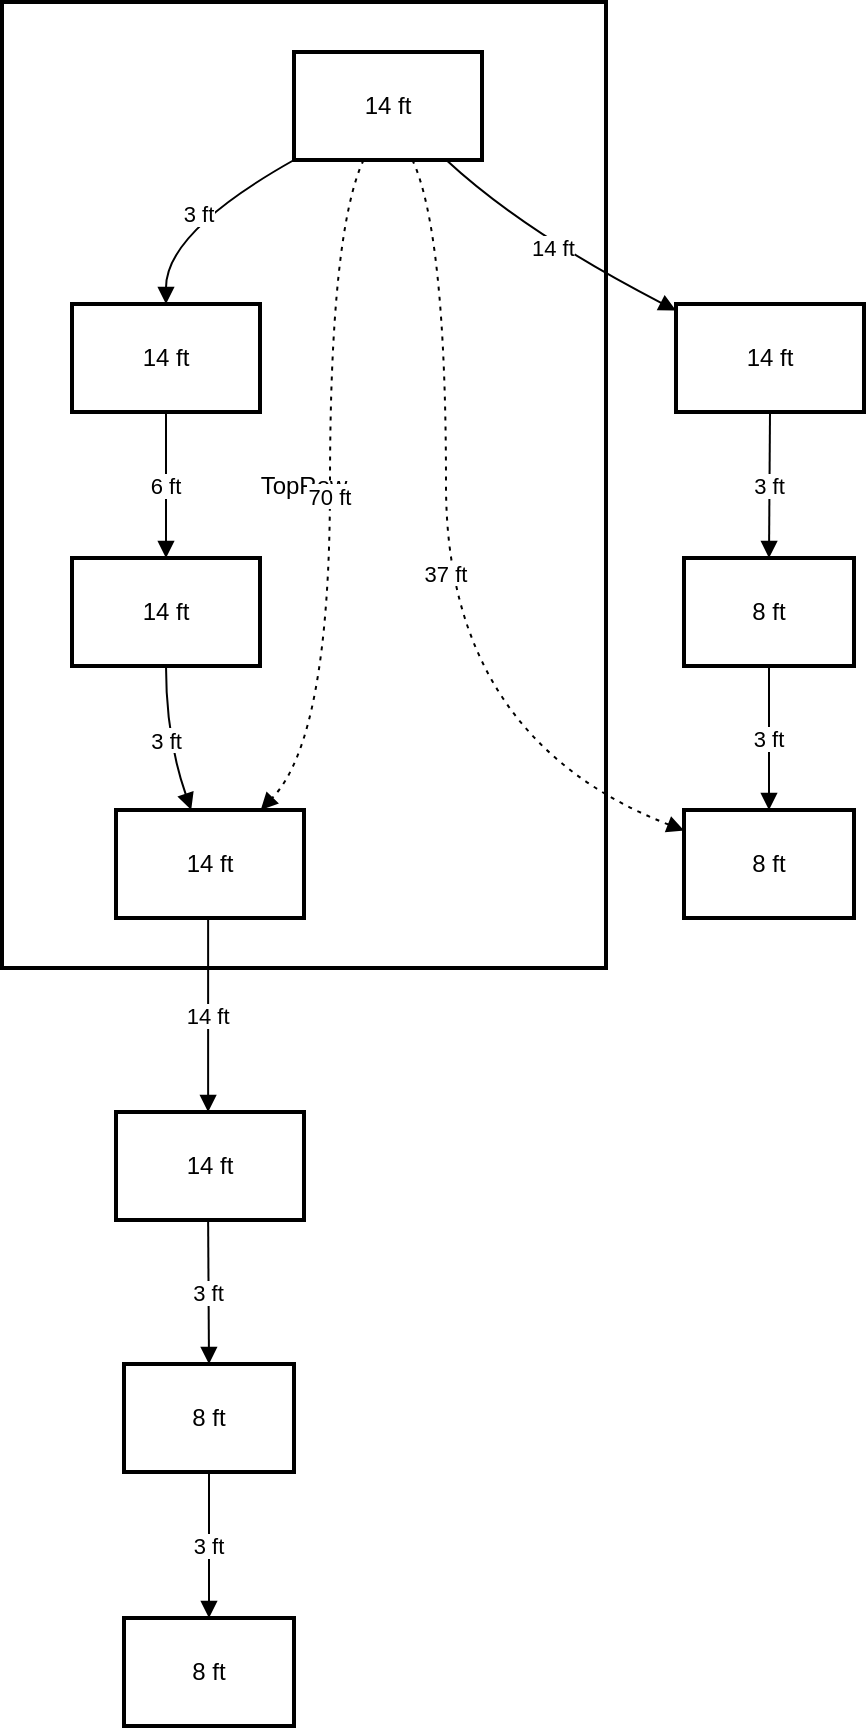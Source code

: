 <mxfile version="27.0.9" pages="3">
  <diagram name="Page-1" id="xWDAMt636Cyl_z2K15wk">
    <mxGraphModel dx="1273" dy="570" grid="1" gridSize="10" guides="1" tooltips="1" connect="1" arrows="1" fold="1" page="1" pageScale="1" pageWidth="850" pageHeight="1100" math="0" shadow="0">
      <root>
        <mxCell id="0" />
        <mxCell id="1" parent="0" />
        <mxCell id="AD_5qTmvW0s1xK_92AcW-1" value="TopRow" style="whiteSpace=wrap;strokeWidth=2;" parent="1" vertex="1">
          <mxGeometry x="20" y="20" width="302" height="483" as="geometry" />
        </mxCell>
        <mxCell id="AD_5qTmvW0s1xK_92AcW-2" value="14 ft" style="whiteSpace=wrap;strokeWidth=2;" parent="1" vertex="1">
          <mxGeometry x="166" y="45" width="94" height="54" as="geometry" />
        </mxCell>
        <mxCell id="AD_5qTmvW0s1xK_92AcW-3" value="14 ft" style="whiteSpace=wrap;strokeWidth=2;" parent="1" vertex="1">
          <mxGeometry x="55" y="171" width="94" height="54" as="geometry" />
        </mxCell>
        <mxCell id="AD_5qTmvW0s1xK_92AcW-4" value="14 ft" style="whiteSpace=wrap;strokeWidth=2;" parent="1" vertex="1">
          <mxGeometry x="55" y="298" width="94" height="54" as="geometry" />
        </mxCell>
        <mxCell id="AD_5qTmvW0s1xK_92AcW-5" value="14 ft" style="whiteSpace=wrap;strokeWidth=2;" parent="1" vertex="1">
          <mxGeometry x="77" y="424" width="94" height="54" as="geometry" />
        </mxCell>
        <mxCell id="AD_5qTmvW0s1xK_92AcW-6" value="14 ft" style="whiteSpace=wrap;strokeWidth=2;" parent="1" vertex="1">
          <mxGeometry x="357" y="171" width="94" height="54" as="geometry" />
        </mxCell>
        <mxCell id="AD_5qTmvW0s1xK_92AcW-7" value="8 ft" style="whiteSpace=wrap;strokeWidth=2;" parent="1" vertex="1">
          <mxGeometry x="361" y="298" width="85" height="54" as="geometry" />
        </mxCell>
        <mxCell id="AD_5qTmvW0s1xK_92AcW-8" value="8 ft" style="whiteSpace=wrap;strokeWidth=2;" parent="1" vertex="1">
          <mxGeometry x="361" y="424" width="85" height="54" as="geometry" />
        </mxCell>
        <mxCell id="AD_5qTmvW0s1xK_92AcW-9" value="14 ft" style="whiteSpace=wrap;strokeWidth=2;" parent="1" vertex="1">
          <mxGeometry x="77" y="575" width="94" height="54" as="geometry" />
        </mxCell>
        <mxCell id="AD_5qTmvW0s1xK_92AcW-10" value="8 ft" style="whiteSpace=wrap;strokeWidth=2;" parent="1" vertex="1">
          <mxGeometry x="81" y="701" width="85" height="54" as="geometry" />
        </mxCell>
        <mxCell id="AD_5qTmvW0s1xK_92AcW-11" value="8 ft" style="whiteSpace=wrap;strokeWidth=2;" parent="1" vertex="1">
          <mxGeometry x="81" y="828" width="85" height="54" as="geometry" />
        </mxCell>
        <mxCell id="AD_5qTmvW0s1xK_92AcW-12" value="3 ft" style="curved=1;startArrow=none;endArrow=block;exitX=0;exitY=1;entryX=0.5;entryY=0.01;rounded=0;" parent="1" source="AD_5qTmvW0s1xK_92AcW-2" target="AD_5qTmvW0s1xK_92AcW-3" edge="1">
          <mxGeometry relative="1" as="geometry">
            <Array as="points">
              <mxPoint x="102" y="135" />
            </Array>
          </mxGeometry>
        </mxCell>
        <mxCell id="AD_5qTmvW0s1xK_92AcW-13" value="6 ft" style="curved=1;startArrow=none;endArrow=block;exitX=0.5;exitY=1.01;entryX=0.5;entryY=-0.01;rounded=0;" parent="1" source="AD_5qTmvW0s1xK_92AcW-3" target="AD_5qTmvW0s1xK_92AcW-4" edge="1">
          <mxGeometry relative="1" as="geometry">
            <Array as="points" />
          </mxGeometry>
        </mxCell>
        <mxCell id="AD_5qTmvW0s1xK_92AcW-14" value="3 ft" style="curved=1;startArrow=none;endArrow=block;exitX=0.5;exitY=0.99;entryX=0.4;entryY=0;rounded=0;" parent="1" source="AD_5qTmvW0s1xK_92AcW-4" target="AD_5qTmvW0s1xK_92AcW-5" edge="1">
          <mxGeometry relative="1" as="geometry">
            <Array as="points">
              <mxPoint x="102" y="388" />
            </Array>
          </mxGeometry>
        </mxCell>
        <mxCell id="AD_5qTmvW0s1xK_92AcW-15" value="14 ft" style="curved=1;startArrow=none;endArrow=block;exitX=0.81;exitY=1;entryX=0;entryY=0.06;rounded=0;" parent="1" source="AD_5qTmvW0s1xK_92AcW-2" target="AD_5qTmvW0s1xK_92AcW-6" edge="1">
          <mxGeometry relative="1" as="geometry">
            <Array as="points">
              <mxPoint x="281" y="135" />
            </Array>
          </mxGeometry>
        </mxCell>
        <mxCell id="AD_5qTmvW0s1xK_92AcW-16" value="3 ft" style="curved=1;startArrow=none;endArrow=block;exitX=0.5;exitY=1.01;entryX=0.5;entryY=-0.01;rounded=0;" parent="1" source="AD_5qTmvW0s1xK_92AcW-6" target="AD_5qTmvW0s1xK_92AcW-7" edge="1">
          <mxGeometry relative="1" as="geometry">
            <Array as="points" />
          </mxGeometry>
        </mxCell>
        <mxCell id="AD_5qTmvW0s1xK_92AcW-17" value="3 ft" style="curved=1;startArrow=none;endArrow=block;exitX=0.5;exitY=0.99;entryX=0.5;entryY=0;rounded=0;" parent="1" source="AD_5qTmvW0s1xK_92AcW-7" target="AD_5qTmvW0s1xK_92AcW-8" edge="1">
          <mxGeometry relative="1" as="geometry">
            <Array as="points" />
          </mxGeometry>
        </mxCell>
        <mxCell id="AD_5qTmvW0s1xK_92AcW-18" value="14 ft" style="curved=1;startArrow=none;endArrow=block;exitX=0.49;exitY=1;entryX=0.49;entryY=0;rounded=0;" parent="1" source="AD_5qTmvW0s1xK_92AcW-5" target="AD_5qTmvW0s1xK_92AcW-9" edge="1">
          <mxGeometry relative="1" as="geometry">
            <Array as="points" />
          </mxGeometry>
        </mxCell>
        <mxCell id="AD_5qTmvW0s1xK_92AcW-19" value="3 ft" style="curved=1;startArrow=none;endArrow=block;exitX=0.49;exitY=1;entryX=0.5;entryY=0.01;rounded=0;" parent="1" source="AD_5qTmvW0s1xK_92AcW-9" target="AD_5qTmvW0s1xK_92AcW-10" edge="1">
          <mxGeometry relative="1" as="geometry">
            <Array as="points" />
          </mxGeometry>
        </mxCell>
        <mxCell id="AD_5qTmvW0s1xK_92AcW-20" value="3 ft" style="curved=1;startArrow=none;endArrow=block;exitX=0.5;exitY=1.01;entryX=0.5;entryY=-0.01;rounded=0;" parent="1" source="AD_5qTmvW0s1xK_92AcW-10" target="AD_5qTmvW0s1xK_92AcW-11" edge="1">
          <mxGeometry relative="1" as="geometry">
            <Array as="points" />
          </mxGeometry>
        </mxCell>
        <mxCell id="AD_5qTmvW0s1xK_92AcW-21" value="70 ft" style="curved=1;dashed=1;dashPattern=2 3;startArrow=none;endArrow=block;exitX=0.37;exitY=1;entryX=0.77;entryY=0;rounded=0;" parent="1" source="AD_5qTmvW0s1xK_92AcW-2" target="AD_5qTmvW0s1xK_92AcW-5" edge="1">
          <mxGeometry relative="1" as="geometry">
            <Array as="points">
              <mxPoint x="184" y="135" />
              <mxPoint x="184" y="388" />
            </Array>
          </mxGeometry>
        </mxCell>
        <mxCell id="AD_5qTmvW0s1xK_92AcW-22" value="37 ft" style="curved=1;dashed=1;dashPattern=2 3;startArrow=none;endArrow=block;exitX=0.63;exitY=1;entryX=0;entryY=0.19;rounded=0;" parent="1" source="AD_5qTmvW0s1xK_92AcW-2" target="AD_5qTmvW0s1xK_92AcW-8" edge="1">
          <mxGeometry relative="1" as="geometry">
            <Array as="points">
              <mxPoint x="242" y="135" />
              <mxPoint x="242" y="388" />
            </Array>
          </mxGeometry>
        </mxCell>
      </root>
    </mxGraphModel>
  </diagram>
  <diagram id="m8DSzBu6RRb8maSitW9P" name="Page-2">
    <mxGraphModel dx="2122" dy="950" grid="1" gridSize="10" guides="1" tooltips="1" connect="1" arrows="1" fold="1" page="1" pageScale="1" pageWidth="850" pageHeight="1100" math="0" shadow="0">
      <root>
        <mxCell id="0" />
        <mxCell id="1" parent="0" />
        <mxCell id="E5vx4W4VQ3rTUArfDh9H-1" value="Note" style="whiteSpace=wrap;strokeWidth=2;verticalAlign=top;" vertex="1" parent="1">
          <mxGeometry x="53.5" y="410" width="330" height="249" as="geometry" />
        </mxCell>
        <mxCell id="E5vx4W4VQ3rTUArfDh9H-2" value="Irwa workflow uses LangGraph for parallel execution&#xa;with smart conditional routing and robust error handling" style="whiteSpace=wrap;strokeWidth=2;" vertex="1" parent="E5vx4W4VQ3rTUArfDh9H-1">
          <mxGeometry x="43" y="46" width="260" height="174" as="geometry" />
        </mxCell>
        <mxCell id="E5vx4W4VQ3rTUArfDh9H-3" value="Legend" style="whiteSpace=wrap;strokeWidth=2;verticalAlign=top;" vertex="1" parent="1">
          <mxGeometry x="1180" y="390" width="254" height="889" as="geometry" />
        </mxCell>
        <mxCell id="E5vx4W4VQ3rTUArfDh9H-4" value="Start" style="ellipse;aspect=fixed;strokeWidth=2;whiteSpace=wrap;" vertex="1" parent="E5vx4W4VQ3rTUArfDh9H-3">
          <mxGeometry x="110" y="46" width="50" height="50" as="geometry" />
        </mxCell>
        <mxCell id="E5vx4W4VQ3rTUArfDh9H-5" value="Retrieval Nodes" style="whiteSpace=wrap;strokeWidth=2;" vertex="1" parent="E5vx4W4VQ3rTUArfDh9H-3">
          <mxGeometry x="49" y="171" width="172" height="54" as="geometry" />
        </mxCell>
        <mxCell id="E5vx4W4VQ3rTUArfDh9H-6" value="Analysis Nodes" style="whiteSpace=wrap;strokeWidth=2;" vertex="1" parent="E5vx4W4VQ3rTUArfDh9H-3">
          <mxGeometry x="53" y="300" width="164" height="54" as="geometry" />
        </mxCell>
        <mxCell id="E5vx4W4VQ3rTUArfDh9H-7" value="Processing Node" style="whiteSpace=wrap;strokeWidth=2;" vertex="1" parent="E5vx4W4VQ3rTUArfDh9H-3">
          <mxGeometry x="48" y="429" width="175" height="54" as="geometry" />
        </mxCell>
        <mxCell id="E5vx4W4VQ3rTUArfDh9H-8" value="Verification Node" style="whiteSpace=wrap;strokeWidth=2;" vertex="1" parent="E5vx4W4VQ3rTUArfDh9H-3">
          <mxGeometry x="43" y="558" width="184" height="54" as="geometry" />
        </mxCell>
        <mxCell id="E5vx4W4VQ3rTUArfDh9H-9" value="Reflection Node" style="whiteSpace=wrap;strokeWidth=2;" vertex="1" parent="E5vx4W4VQ3rTUArfDh9H-3">
          <mxGeometry x="48" y="687" width="174" height="54" as="geometry" />
        </mxCell>
        <mxCell id="E5vx4W4VQ3rTUArfDh9H-10" value="END" style="ellipse;aspect=fixed;strokeWidth=2;whiteSpace=wrap;" vertex="1" parent="E5vx4W4VQ3rTUArfDh9H-3">
          <mxGeometry x="113" y="816" width="44" height="44" as="geometry" />
        </mxCell>
        <mxCell id="E5vx4W4VQ3rTUArfDh9H-11" value="" style="curved=1;startArrow=none;endArrow=none;exitX=0.5;exitY=0.99;entryX=0.5;entryY=-0.01;rounded=0;" edge="1" parent="E5vx4W4VQ3rTUArfDh9H-3" source="E5vx4W4VQ3rTUArfDh9H-4" target="E5vx4W4VQ3rTUArfDh9H-5">
          <mxGeometry relative="1" as="geometry">
            <Array as="points" />
          </mxGeometry>
        </mxCell>
        <mxCell id="E5vx4W4VQ3rTUArfDh9H-12" value="" style="curved=1;startArrow=none;endArrow=none;exitX=0.5;exitY=0.99;entryX=0.5;entryY=-0.01;rounded=0;" edge="1" parent="E5vx4W4VQ3rTUArfDh9H-3" source="E5vx4W4VQ3rTUArfDh9H-5" target="E5vx4W4VQ3rTUArfDh9H-6">
          <mxGeometry relative="1" as="geometry">
            <Array as="points" />
          </mxGeometry>
        </mxCell>
        <mxCell id="E5vx4W4VQ3rTUArfDh9H-13" value="" style="curved=1;startArrow=none;endArrow=none;exitX=0.5;exitY=0.99;entryX=0.5;entryY=-0.01;rounded=0;" edge="1" parent="E5vx4W4VQ3rTUArfDh9H-3" source="E5vx4W4VQ3rTUArfDh9H-6" target="E5vx4W4VQ3rTUArfDh9H-7">
          <mxGeometry relative="1" as="geometry">
            <Array as="points" />
          </mxGeometry>
        </mxCell>
        <mxCell id="E5vx4W4VQ3rTUArfDh9H-14" value="" style="curved=1;startArrow=none;endArrow=none;exitX=0.5;exitY=0.99;entryX=0.5;entryY=-0.01;rounded=0;" edge="1" parent="E5vx4W4VQ3rTUArfDh9H-3" source="E5vx4W4VQ3rTUArfDh9H-7" target="E5vx4W4VQ3rTUArfDh9H-8">
          <mxGeometry relative="1" as="geometry">
            <Array as="points" />
          </mxGeometry>
        </mxCell>
        <mxCell id="E5vx4W4VQ3rTUArfDh9H-15" value="" style="curved=1;startArrow=none;endArrow=none;exitX=0.5;exitY=0.99;entryX=0.5;entryY=-0.01;rounded=0;" edge="1" parent="E5vx4W4VQ3rTUArfDh9H-3" source="E5vx4W4VQ3rTUArfDh9H-8" target="E5vx4W4VQ3rTUArfDh9H-9">
          <mxGeometry relative="1" as="geometry">
            <Array as="points" />
          </mxGeometry>
        </mxCell>
        <mxCell id="E5vx4W4VQ3rTUArfDh9H-16" value="" style="curved=1;startArrow=none;endArrow=none;exitX=0.5;exitY=0.99;entryX=0.5;entryY=-0.01;rounded=0;" edge="1" parent="E5vx4W4VQ3rTUArfDh9H-3" source="E5vx4W4VQ3rTUArfDh9H-9" target="E5vx4W4VQ3rTUArfDh9H-10">
          <mxGeometry relative="1" as="geometry">
            <Array as="points" />
          </mxGeometry>
        </mxCell>
        <mxCell id="E5vx4W4VQ3rTUArfDh9H-17" value="Start" style="ellipse;aspect=fixed;strokeWidth=2;whiteSpace=wrap;" vertex="1" parent="1">
          <mxGeometry x="830" y="740" width="50" height="50" as="geometry" />
        </mxCell>
        <mxCell id="E5vx4W4VQ3rTUArfDh9H-18" value="retrieve_standard_context" style="whiteSpace=wrap;strokeWidth=2;" vertex="1" parent="1">
          <mxGeometry x="220" y="880" width="251" height="54" as="geometry" />
        </mxCell>
        <mxCell id="E5vx4W4VQ3rTUArfDh9H-19" value="retrieve_policy_context" style="whiteSpace=wrap;strokeWidth=2;" vertex="1" parent="1">
          <mxGeometry x="680" y="1240" width="231" height="54" as="geometry" />
        </mxCell>
        <mxCell id="E5vx4W4VQ3rTUArfDh9H-20" value="analyze_standard" style="whiteSpace=wrap;strokeWidth=2;" vertex="1" parent="1">
          <mxGeometry x="377" y="1087" width="185" height="54" as="geometry" />
        </mxCell>
        <mxCell id="E5vx4W4VQ3rTUArfDh9H-21" value="analyze_policy" style="whiteSpace=wrap;strokeWidth=2;" vertex="1" parent="1">
          <mxGeometry x="326" y="1214" width="165" height="54" as="geometry" />
        </mxCell>
        <mxCell id="E5vx4W4VQ3rTUArfDh9H-22" value="merge_analyses" style="whiteSpace=wrap;strokeWidth=2;" vertex="1" parent="1">
          <mxGeometry x="162" y="1318" width="173" height="54" as="geometry" />
        </mxCell>
        <mxCell id="E5vx4W4VQ3rTUArfDh9H-23" value="reflect" style="whiteSpace=wrap;strokeWidth=2;" vertex="1" parent="1">
          <mxGeometry x="640" y="1630" width="109" height="54" as="geometry" />
        </mxCell>
        <mxCell id="E5vx4W4VQ3rTUArfDh9H-24" value="verify_specs" style="whiteSpace=wrap;strokeWidth=2;" vertex="1" parent="1">
          <mxGeometry x="72" y="1490" width="198" height="80" as="geometry" />
        </mxCell>
        <mxCell id="E5vx4W4VQ3rTUArfDh9H-25" value="END" style="ellipse;aspect=fixed;strokeWidth=2;whiteSpace=wrap;" vertex="1" parent="1">
          <mxGeometry x="619" y="1900" width="44" height="44" as="geometry" />
        </mxCell>
        <mxCell id="E5vx4W4VQ3rTUArfDh9H-26" value="Parallel execution" style="curved=1;startArrow=none;endArrow=block;exitX=0.31;exitY=1.01;entryX=0.5;entryY=0;rounded=0;" edge="1" parent="1" source="E5vx4W4VQ3rTUArfDh9H-17" target="E5vx4W4VQ3rTUArfDh9H-18">
          <mxGeometry relative="1" as="geometry">
            <Array as="points">
              <mxPoint x="729" y="925" />
            </Array>
          </mxGeometry>
        </mxCell>
        <mxCell id="E5vx4W4VQ3rTUArfDh9H-27" value="Parallel execution" style="curved=1;startArrow=none;endArrow=block;exitX=0.62;exitY=1.01;entryX=0.95;entryY=0.01;rounded=0;" edge="1" parent="1" source="E5vx4W4VQ3rTUArfDh9H-17" target="E5vx4W4VQ3rTUArfDh9H-19">
          <mxGeometry relative="1" as="geometry">
            <Array as="points">
              <mxPoint x="1024" y="925" />
              <mxPoint x="1024" y="1051" />
            </Array>
          </mxGeometry>
        </mxCell>
        <mxCell id="E5vx4W4VQ3rTUArfDh9H-28" value="Conditional routing" style="curved=1;dashed=1;dashPattern=2 3;startArrow=block;endArrow=block;exitX=0.37;exitY=1;entryX=0.27;entryY=0.01;rounded=0;" edge="1" parent="1" source="E5vx4W4VQ3rTUArfDh9H-18" target="E5vx4W4VQ3rTUArfDh9H-19">
          <mxGeometry relative="1" as="geometry">
            <Array as="points">
              <mxPoint x="654" y="1051" />
            </Array>
          </mxGeometry>
        </mxCell>
        <mxCell id="E5vx4W4VQ3rTUArfDh9H-29" value="" style="curved=1;startArrow=none;endArrow=block;exitX=0.53;exitY=1;entryX=1;entryY=0.11;rounded=0;" edge="1" parent="1" source="E5vx4W4VQ3rTUArfDh9H-18" target="E5vx4W4VQ3rTUArfDh9H-20">
          <mxGeometry relative="1" as="geometry">
            <Array as="points">
              <mxPoint x="745" y="1051" />
            </Array>
          </mxGeometry>
        </mxCell>
        <mxCell id="E5vx4W4VQ3rTUArfDh9H-30" value="" style="curved=1;startArrow=none;endArrow=block;exitX=0.37;exitY=1.01;entryX=1;entryY=0.17;rounded=0;" edge="1" parent="1" source="E5vx4W4VQ3rTUArfDh9H-19" target="E5vx4W4VQ3rTUArfDh9H-21">
          <mxGeometry relative="1" as="geometry">
            <Array as="points">
              <mxPoint x="707" y="1178" />
            </Array>
          </mxGeometry>
        </mxCell>
        <mxCell id="E5vx4W4VQ3rTUArfDh9H-31" value="Conditional routing" style="curved=1;dashed=1;dashPattern=2 3;startArrow=block;endArrow=block;exitX=0;exitY=0.84;entryX=0;entryY=0.13;rounded=0;" edge="1" parent="1" source="E5vx4W4VQ3rTUArfDh9H-20" target="E5vx4W4VQ3rTUArfDh9H-21">
          <mxGeometry relative="1" as="geometry">
            <Array as="points">
              <mxPoint x="148" y="1178" />
            </Array>
          </mxGeometry>
        </mxCell>
        <mxCell id="E5vx4W4VQ3rTUArfDh9H-32" value="" style="curved=1;startArrow=none;endArrow=block;exitX=0;exitY=0.98;entryX=0.47;entryY=0;rounded=0;" edge="1" parent="1" source="E5vx4W4VQ3rTUArfDh9H-20" target="E5vx4W4VQ3rTUArfDh9H-22">
          <mxGeometry relative="1" as="geometry">
            <Array as="points">
              <mxPoint x="239" y="1178" />
              <mxPoint x="239" y="1293" />
            </Array>
          </mxGeometry>
        </mxCell>
        <mxCell id="E5vx4W4VQ3rTUArfDh9H-33" value="" style="curved=1;startArrow=none;endArrow=block;exitX=0.28;exitY=1;entryX=0.77;entryY=0;rounded=0;" edge="1" parent="1" source="E5vx4W4VQ3rTUArfDh9H-21" target="E5vx4W4VQ3rTUArfDh9H-22">
          <mxGeometry relative="1" as="geometry">
            <Array as="points">
              <mxPoint x="338" y="1293" />
            </Array>
          </mxGeometry>
        </mxCell>
        <mxCell id="E5vx4W4VQ3rTUArfDh9H-34" value="Single standard only" style="curved=1;dashed=1;dashPattern=2 3;startArrow=none;endArrow=block;exitX=0.79;exitY=1.01;entryX=1;entryY=0.15;rounded=0;" edge="1" parent="1" source="E5vx4W4VQ3rTUArfDh9H-20" target="E5vx4W4VQ3rTUArfDh9H-23">
          <mxGeometry relative="1" as="geometry">
            <Array as="points">
              <mxPoint x="593" y="1178" />
              <mxPoint x="593" y="1534" />
            </Array>
          </mxGeometry>
        </mxCell>
        <mxCell id="E5vx4W4VQ3rTUArfDh9H-35" value="Single policy only" style="curved=1;dashed=1;dashPattern=2 3;startArrow=none;endArrow=block;exitX=0.5;exitY=1;entryX=0.5;entryY=-0.01;rounded=0;" edge="1" parent="1" source="E5vx4W4VQ3rTUArfDh9H-21" target="E5vx4W4VQ3rTUArfDh9H-23">
          <mxGeometry relative="1" as="geometry">
            <Array as="points" />
          </mxGeometry>
        </mxCell>
        <mxCell id="E5vx4W4VQ3rTUArfDh9H-36" value="" style="curved=1;startArrow=none;endArrow=block;exitX=0.37;exitY=1;entryX=0.5;entryY=0;rounded=0;" edge="1" parent="1" source="E5vx4W4VQ3rTUArfDh9H-22" target="E5vx4W4VQ3rTUArfDh9H-24">
          <mxGeometry relative="1" as="geometry">
            <Array as="points">
              <mxPoint x="194" y="1408" />
            </Array>
          </mxGeometry>
        </mxCell>
        <mxCell id="E5vx4W4VQ3rTUArfDh9H-37" value="" style="curved=1;startArrow=none;endArrow=block;exitX=0.47;exitY=1;entryX=0;entryY=0.21;rounded=0;" edge="1" parent="1" source="E5vx4W4VQ3rTUArfDh9H-24" target="E5vx4W4VQ3rTUArfDh9H-23">
          <mxGeometry relative="1" as="geometry">
            <Array as="points">
              <mxPoint x="184" y="1534" />
            </Array>
          </mxGeometry>
        </mxCell>
        <mxCell id="E5vx4W4VQ3rTUArfDh9H-38" value="" style="curved=1;startArrow=none;endArrow=block;exitX=0.3;exitY=0.99;entryX=-0.01;entryY=0.39;rounded=0;" edge="1" parent="1" source="E5vx4W4VQ3rTUArfDh9H-23" target="E5vx4W4VQ3rTUArfDh9H-25">
          <mxGeometry relative="1" as="geometry">
            <Array as="points">
              <mxPoint x="358" y="1661" />
            </Array>
          </mxGeometry>
        </mxCell>
        <mxCell id="E5vx4W4VQ3rTUArfDh9H-39" value="Error" style="curved=1;dashed=1;dashPattern=2 3;startArrow=none;endArrow=block;exitX=0.97;exitY=1;entryX=0.98;entryY=0.42;rounded=0;" edge="1" parent="1" source="E5vx4W4VQ3rTUArfDh9H-18" target="E5vx4W4VQ3rTUArfDh9H-25">
          <mxGeometry relative="1" as="geometry">
            <Array as="points">
              <mxPoint x="1004" y="1051" />
              <mxPoint x="1004" y="1661" />
            </Array>
          </mxGeometry>
        </mxCell>
        <mxCell id="E5vx4W4VQ3rTUArfDh9H-40" value="Error" style="curved=1;dashed=1;dashPattern=2 3;startArrow=none;endArrow=block;exitX=0.74;exitY=1.01;entryX=0.98;entryY=0.39;rounded=0;" edge="1" parent="1" source="E5vx4W4VQ3rTUArfDh9H-19" target="E5vx4W4VQ3rTUArfDh9H-25">
          <mxGeometry relative="1" as="geometry">
            <Array as="points">
              <mxPoint x="908" y="1178" />
              <mxPoint x="908" y="1661" />
            </Array>
          </mxGeometry>
        </mxCell>
        <mxCell id="E5vx4W4VQ3rTUArfDh9H-41" value="Error" style="curved=1;dashed=1;dashPattern=2 3;startArrow=none;endArrow=block;exitX=1;exitY=1.01;entryX=0.89;entryY=0;rounded=0;" edge="1" parent="1" source="E5vx4W4VQ3rTUArfDh9H-20" target="E5vx4W4VQ3rTUArfDh9H-25">
          <mxGeometry relative="1" as="geometry">
            <Array as="points">
              <mxPoint x="687" y="1178" />
              <mxPoint x="687" y="1661" />
            </Array>
          </mxGeometry>
        </mxCell>
        <mxCell id="E5vx4W4VQ3rTUArfDh9H-42" value="Error" style="curved=1;dashed=1;dashPattern=2 3;startArrow=none;endArrow=block;exitX=0.78;exitY=1;entryX=-0.01;entryY=0.29;rounded=0;" edge="1" parent="1" source="E5vx4W4VQ3rTUArfDh9H-21" target="E5vx4W4VQ3rTUArfDh9H-25">
          <mxGeometry relative="1" as="geometry">
            <Array as="points">
              <mxPoint x="498" y="1293" />
              <mxPoint x="498" y="1661" />
            </Array>
          </mxGeometry>
        </mxCell>
        <mxCell id="E5vx4W4VQ3rTUArfDh9H-43" value="Error" style="curved=1;dashed=1;dashPattern=2 3;startArrow=none;endArrow=block;exitX=0.64;exitY=1;entryX=-0.01;entryY=0.41;rounded=0;" edge="1" parent="1" source="E5vx4W4VQ3rTUArfDh9H-22" target="E5vx4W4VQ3rTUArfDh9H-25">
          <mxGeometry relative="1" as="geometry">
            <Array as="points">
              <mxPoint x="303" y="1408" />
              <mxPoint x="303" y="1661" />
            </Array>
          </mxGeometry>
        </mxCell>
        <mxCell id="E5vx4W4VQ3rTUArfDh9H-44" value="Error" style="curved=1;dashed=1;dashPattern=2 3;startArrow=none;endArrow=block;exitX=0.6;exitY=1;entryX=-0.01;entryY=0.43;rounded=0;" edge="1" parent="1" source="E5vx4W4VQ3rTUArfDh9H-24" target="E5vx4W4VQ3rTUArfDh9H-25">
          <mxGeometry x="-0.017" y="10" relative="1" as="geometry">
            <Array as="points">
              <mxPoint x="229" y="1534" />
              <mxPoint x="229" y="1661" />
              <mxPoint x="350" y="1870" />
            </Array>
            <mxPoint as="offset" />
          </mxGeometry>
        </mxCell>
        <mxCell id="E5vx4W4VQ3rTUArfDh9H-45" value="Error" style="curved=1;dashed=1;dashPattern=2 3;startArrow=none;endArrow=block;exitX=0.6;exitY=0.99;entryX=-0.01;entryY=0.36;rounded=0;" edge="1" parent="1" source="E5vx4W4VQ3rTUArfDh9H-23" target="E5vx4W4VQ3rTUArfDh9H-25">
          <mxGeometry relative="1" as="geometry">
            <Array as="points">
              <mxPoint x="433" y="1661" />
            </Array>
          </mxGeometry>
        </mxCell>
      </root>
    </mxGraphModel>
  </diagram>
  <diagram id="zSYdZjTUm64GDKVg77N9" name="Page-3">
    <mxGraphModel dx="1273" dy="570" grid="1" gridSize="10" guides="1" tooltips="1" connect="1" arrows="1" fold="1" page="1" pageScale="1" pageWidth="850" pageHeight="1100" math="0" shadow="0">
      <root>
        <mxCell id="0" />
        <mxCell id="1" parent="0" />
        <mxCell id="2ehRDWbAR7iBvCT4Y9Cw-5" value="" style="edgeStyle=orthogonalEdgeStyle;rounded=0;orthogonalLoop=1;jettySize=auto;html=1;" edge="1" parent="1" source="2ehRDWbAR7iBvCT4Y9Cw-1" target="2ehRDWbAR7iBvCT4Y9Cw-3">
          <mxGeometry relative="1" as="geometry">
            <mxPoint x="281" y="147" as="targetPoint" />
          </mxGeometry>
        </mxCell>
        <mxCell id="2ehRDWbAR7iBvCT4Y9Cw-1" value="Text" style="whiteSpace=wrap;strokeWidth=2;" vertex="1" parent="1">
          <mxGeometry x="120" y="127" width="94" height="40" as="geometry" />
        </mxCell>
        <mxCell id="2ehRDWbAR7iBvCT4Y9Cw-2" value="Text" style="whiteSpace=wrap;strokeWidth=2;" vertex="1" parent="1">
          <mxGeometry x="640" y="127" width="94" height="40" as="geometry" />
        </mxCell>
        <mxCell id="2ehRDWbAR7iBvCT4Y9Cw-7" value="" style="edgeStyle=orthogonalEdgeStyle;rounded=0;orthogonalLoop=1;jettySize=auto;html=1;entryX=0;entryY=0.5;entryDx=0;entryDy=0;" edge="1" parent="1" source="2ehRDWbAR7iBvCT4Y9Cw-3" target="2ehRDWbAR7iBvCT4Y9Cw-2">
          <mxGeometry relative="1" as="geometry">
            <mxPoint x="517" y="147" as="targetPoint" />
          </mxGeometry>
        </mxCell>
        <mxCell id="2ehRDWbAR7iBvCT4Y9Cw-3" value="" style="sketch=0;outlineConnect=0;fontColor=#232F3E;gradientColor=none;fillColor=#01A88D;strokeColor=none;dashed=0;verticalLabelPosition=bottom;verticalAlign=top;align=center;html=1;fontSize=12;fontStyle=0;aspect=fixed;pointerEvents=1;shape=mxgraph.aws4.sagemaker_model;" vertex="1" parent="1">
          <mxGeometry x="380" y="108" width="78" height="78" as="geometry" />
        </mxCell>
        <mxCell id="2ehRDWbAR7iBvCT4Y9Cw-8" value="" style="edgeStyle=orthogonalEdgeStyle;rounded=0;orthogonalLoop=1;jettySize=auto;html=1;" edge="1" parent="1" source="2ehRDWbAR7iBvCT4Y9Cw-9" target="2ehRDWbAR7iBvCT4Y9Cw-12">
          <mxGeometry relative="1" as="geometry">
            <mxPoint x="281" y="399" as="targetPoint" />
          </mxGeometry>
        </mxCell>
        <mxCell id="2ehRDWbAR7iBvCT4Y9Cw-9" value="Text" style="whiteSpace=wrap;strokeWidth=2;" vertex="1" parent="1">
          <mxGeometry x="120" y="380" width="94" height="38" as="geometry" />
        </mxCell>
        <mxCell id="2ehRDWbAR7iBvCT4Y9Cw-10" value="Text" style="whiteSpace=wrap;strokeWidth=2;" vertex="1" parent="1">
          <mxGeometry x="640" y="380" width="94" height="38" as="geometry" />
        </mxCell>
        <mxCell id="2ehRDWbAR7iBvCT4Y9Cw-11" value="" style="edgeStyle=orthogonalEdgeStyle;rounded=0;orthogonalLoop=1;jettySize=auto;html=1;entryX=0;entryY=0.5;entryDx=0;entryDy=0;" edge="1" parent="1" source="2ehRDWbAR7iBvCT4Y9Cw-12" target="2ehRDWbAR7iBvCT4Y9Cw-10">
          <mxGeometry relative="1" as="geometry">
            <mxPoint x="517" y="399" as="targetPoint" />
          </mxGeometry>
        </mxCell>
        <mxCell id="2ehRDWbAR7iBvCT4Y9Cw-14" value="" style="edgeStyle=orthogonalEdgeStyle;rounded=0;orthogonalLoop=1;jettySize=auto;html=1;" edge="1" parent="1" source="2ehRDWbAR7iBvCT4Y9Cw-12" target="2ehRDWbAR7iBvCT4Y9Cw-13">
          <mxGeometry relative="1" as="geometry" />
        </mxCell>
        <mxCell id="2ehRDWbAR7iBvCT4Y9Cw-12" value="" style="sketch=0;outlineConnect=0;fontColor=#232F3E;gradientColor=none;fillColor=#01A88D;strokeColor=none;dashed=0;verticalLabelPosition=bottom;verticalAlign=top;align=center;html=1;fontSize=12;fontStyle=0;aspect=fixed;pointerEvents=1;shape=mxgraph.aws4.sagemaker_model;" vertex="1" parent="1">
          <mxGeometry x="380" y="360" width="78" height="78" as="geometry" />
        </mxCell>
        <mxCell id="2ehRDWbAR7iBvCT4Y9Cw-13" value="Tools&lt;div&gt;&lt;br&gt;&lt;/div&gt;" style="shape=process;whiteSpace=wrap;html=1;backgroundOutline=1;verticalAlign=top;fillColor=#01A88D;strokeColor=none;fontColor=#232F3E;sketch=0;gradientColor=none;dashed=0;fontStyle=0;pointerEvents=1;" vertex="1" parent="1">
          <mxGeometry x="359" y="527" width="120" height="60" as="geometry" />
        </mxCell>
        <mxCell id="2ehRDWbAR7iBvCT4Y9Cw-16" value="" style="endArrow=classic;html=1;rounded=0;" edge="1" parent="1" source="2ehRDWbAR7iBvCT4Y9Cw-12">
          <mxGeometry width="50" height="50" relative="1" as="geometry">
            <mxPoint x="400" y="520" as="sourcePoint" />
            <mxPoint x="240" y="530" as="targetPoint" />
          </mxGeometry>
        </mxCell>
        <mxCell id="2ehRDWbAR7iBvCT4Y9Cw-17" value="" style="endArrow=classic;html=1;rounded=0;" edge="1" parent="1">
          <mxGeometry width="50" height="50" relative="1" as="geometry">
            <mxPoint x="470" y="430" as="sourcePoint" />
            <mxPoint x="600" y="520" as="targetPoint" />
          </mxGeometry>
        </mxCell>
        <mxCell id="2ehRDWbAR7iBvCT4Y9Cw-18" value="Memory" style="shape=process;whiteSpace=wrap;html=1;backgroundOutline=1;verticalAlign=top;fillColor=#01A88D;strokeColor=none;fontColor=#232F3E;sketch=0;gradientColor=none;dashed=0;fontStyle=0;pointerEvents=1;" vertex="1" parent="1">
          <mxGeometry x="550" y="527" width="120" height="60" as="geometry" />
        </mxCell>
        <mxCell id="2ehRDWbAR7iBvCT4Y9Cw-19" value="Retrieval&lt;span style=&quot;background-color: transparent; color: light-dark(rgb(35, 47, 62), rgb(189, 199, 212)); white-space: pre;&quot;&gt;&#x9;&lt;/span&gt;" style="shape=process;whiteSpace=wrap;html=1;backgroundOutline=1;verticalAlign=top;fillColor=#01A88D;strokeColor=none;fontColor=#232F3E;sketch=0;gradientColor=none;dashed=0;fontStyle=0;pointerEvents=1;" vertex="1" parent="1">
          <mxGeometry x="150" y="530" width="120" height="60" as="geometry" />
        </mxCell>
        <mxCell id="2ehRDWbAR7iBvCT4Y9Cw-20" value="Agentic LLM" style="text;html=1;align=center;verticalAlign=middle;whiteSpace=wrap;rounded=0;" vertex="1" parent="1">
          <mxGeometry x="389" y="320" width="60" height="30" as="geometry" />
        </mxCell>
        <mxCell id="2ehRDWbAR7iBvCT4Y9Cw-21" value="LLM" style="text;html=1;align=center;verticalAlign=middle;whiteSpace=wrap;rounded=0;" vertex="1" parent="1">
          <mxGeometry x="389" y="70" width="60" height="30" as="geometry" />
        </mxCell>
        <mxCell id="2ehRDWbAR7iBvCT4Y9Cw-24" value="" style="shape=singleArrow;whiteSpace=wrap;html=1;arrowWidth=0.4;arrowSize=0.4;verticalAlign=top;fillColor=#B3B3B3;strokeColor=none;fontColor=#232F3E;sketch=0;gradientColor=none;dashed=0;fontStyle=0;pointerEvents=1;rotation=90;" vertex="1" parent="1">
          <mxGeometry x="378" y="240" width="80" height="60" as="geometry" />
        </mxCell>
      </root>
    </mxGraphModel>
  </diagram>
</mxfile>
